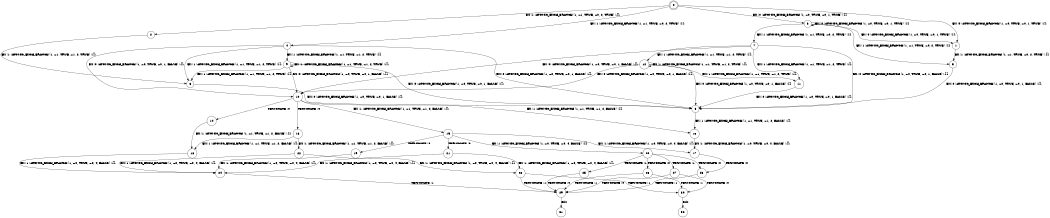 digraph BCG {
size = "7, 10.5";
center = TRUE;
node [shape = circle];
0 [peripheries = 2];
0 -> 1 [label = "EX !0 !ATOMIC_EXCH_BRANCH (1, +0, TRUE, +0, 1, TRUE) !{}"];
0 -> 2 [label = "EX !1 !ATOMIC_EXCH_BRANCH (1, +1, TRUE, +0, 2, TRUE) !{}"];
0 -> 3 [label = "EX !0 !ATOMIC_EXCH_BRANCH (1, +0, TRUE, +0, 1, TRUE) !{}"];
0 -> 4 [label = "EX !1 !ATOMIC_EXCH_BRANCH (1, +1, TRUE, +0, 2, TRUE) !{}"];
1 -> 5 [label = "EX !1 !ATOMIC_EXCH_BRANCH (1, +1, TRUE, +0, 2, TRUE) !{}"];
2 -> 6 [label = "EX !1 !ATOMIC_EXCH_BRANCH (1, +1, TRUE, +1, 2, TRUE) !{}"];
3 -> 1 [label = "EX !0 !ATOMIC_EXCH_BRANCH (1, +0, TRUE, +0, 1, TRUE) !{}"];
3 -> 5 [label = "EX !1 !ATOMIC_EXCH_BRANCH (1, +1, TRUE, +0, 2, TRUE) !{}"];
3 -> 3 [label = "EX !0 !ATOMIC_EXCH_BRANCH (1, +0, TRUE, +0, 1, TRUE) !{}"];
3 -> 7 [label = "EX !1 !ATOMIC_EXCH_BRANCH (1, +1, TRUE, +0, 2, TRUE) !{}"];
4 -> 6 [label = "EX !1 !ATOMIC_EXCH_BRANCH (1, +1, TRUE, +1, 2, TRUE) !{}"];
4 -> 8 [label = "EX !0 !ATOMIC_EXCH_BRANCH (1, +0, TRUE, +0, 1, FALSE) !{}"];
4 -> 9 [label = "EX !1 !ATOMIC_EXCH_BRANCH (1, +1, TRUE, +1, 2, TRUE) !{}"];
4 -> 10 [label = "EX !0 !ATOMIC_EXCH_BRANCH (1, +0, TRUE, +0, 1, FALSE) !{}"];
5 -> 8 [label = "EX !0 !ATOMIC_EXCH_BRANCH (1, +0, TRUE, +0, 1, FALSE) !{}"];
6 -> 8 [label = "EX !0 !ATOMIC_EXCH_BRANCH (1, +0, TRUE, +0, 1, FALSE) !{}"];
7 -> 8 [label = "EX !0 !ATOMIC_EXCH_BRANCH (1, +0, TRUE, +0, 1, FALSE) !{}"];
7 -> 11 [label = "EX !1 !ATOMIC_EXCH_BRANCH (1, +1, TRUE, +1, 2, TRUE) !{}"];
7 -> 10 [label = "EX !0 !ATOMIC_EXCH_BRANCH (1, +0, TRUE, +0, 1, FALSE) !{}"];
7 -> 12 [label = "EX !1 !ATOMIC_EXCH_BRANCH (1, +1, TRUE, +1, 2, TRUE) !{}"];
8 -> 13 [label = "EX !1 !ATOMIC_EXCH_BRANCH (1, +1, TRUE, +1, 2, FALSE) !{}"];
9 -> 6 [label = "EX !1 !ATOMIC_EXCH_BRANCH (1, +1, TRUE, +1, 2, TRUE) !{}"];
9 -> 8 [label = "EX !0 !ATOMIC_EXCH_BRANCH (1, +0, TRUE, +0, 1, FALSE) !{}"];
9 -> 9 [label = "EX !1 !ATOMIC_EXCH_BRANCH (1, +1, TRUE, +1, 2, TRUE) !{}"];
9 -> 10 [label = "EX !0 !ATOMIC_EXCH_BRANCH (1, +0, TRUE, +0, 1, FALSE) !{}"];
10 -> 13 [label = "EX !1 !ATOMIC_EXCH_BRANCH (1, +1, TRUE, +1, 2, FALSE) !{}"];
10 -> 14 [label = "TERMINATE !0"];
10 -> 15 [label = "EX !1 !ATOMIC_EXCH_BRANCH (1, +1, TRUE, +1, 2, FALSE) !{}"];
10 -> 16 [label = "TERMINATE !0"];
11 -> 8 [label = "EX !0 !ATOMIC_EXCH_BRANCH (1, +0, TRUE, +0, 1, FALSE) !{}"];
12 -> 8 [label = "EX !0 !ATOMIC_EXCH_BRANCH (1, +0, TRUE, +0, 1, FALSE) !{}"];
12 -> 11 [label = "EX !1 !ATOMIC_EXCH_BRANCH (1, +1, TRUE, +1, 2, TRUE) !{}"];
12 -> 10 [label = "EX !0 !ATOMIC_EXCH_BRANCH (1, +0, TRUE, +0, 1, FALSE) !{}"];
12 -> 12 [label = "EX !1 !ATOMIC_EXCH_BRANCH (1, +1, TRUE, +1, 2, TRUE) !{}"];
13 -> 17 [label = "EX !1 !ATOMIC_EXCH_BRANCH (1, +0, TRUE, +0, 4, FALSE) !{}"];
14 -> 18 [label = "EX !1 !ATOMIC_EXCH_BRANCH (1, +1, TRUE, +1, 2, FALSE) !{}"];
15 -> 17 [label = "EX !1 !ATOMIC_EXCH_BRANCH (1, +0, TRUE, +0, 4, FALSE) !{}"];
15 -> 19 [label = "TERMINATE !0"];
15 -> 20 [label = "EX !1 !ATOMIC_EXCH_BRANCH (1, +0, TRUE, +0, 4, FALSE) !{}"];
15 -> 21 [label = "TERMINATE !0"];
16 -> 18 [label = "EX !1 !ATOMIC_EXCH_BRANCH (1, +1, TRUE, +1, 2, FALSE) !{}"];
16 -> 22 [label = "EX !1 !ATOMIC_EXCH_BRANCH (1, +1, TRUE, +1, 2, FALSE) !{}"];
17 -> 23 [label = "TERMINATE !0"];
18 -> 24 [label = "EX !1 !ATOMIC_EXCH_BRANCH (1, +0, TRUE, +0, 4, FALSE) !{}"];
19 -> 24 [label = "EX !1 !ATOMIC_EXCH_BRANCH (1, +0, TRUE, +0, 4, FALSE) !{}"];
20 -> 23 [label = "TERMINATE !0"];
20 -> 25 [label = "TERMINATE !1"];
20 -> 26 [label = "TERMINATE !0"];
20 -> 27 [label = "TERMINATE !1"];
21 -> 24 [label = "EX !1 !ATOMIC_EXCH_BRANCH (1, +0, TRUE, +0, 4, FALSE) !{}"];
21 -> 28 [label = "EX !1 !ATOMIC_EXCH_BRANCH (1, +0, TRUE, +0, 4, FALSE) !{}"];
22 -> 24 [label = "EX !1 !ATOMIC_EXCH_BRANCH (1, +0, TRUE, +0, 4, FALSE) !{}"];
22 -> 28 [label = "EX !1 !ATOMIC_EXCH_BRANCH (1, +0, TRUE, +0, 4, FALSE) !{}"];
23 -> 29 [label = "TERMINATE !1"];
24 -> 29 [label = "TERMINATE !1"];
25 -> 29 [label = "TERMINATE !0"];
26 -> 29 [label = "TERMINATE !1"];
26 -> 30 [label = "TERMINATE !1"];
27 -> 29 [label = "TERMINATE !0"];
27 -> 30 [label = "TERMINATE !0"];
28 -> 29 [label = "TERMINATE !1"];
28 -> 30 [label = "TERMINATE !1"];
29 -> 31 [label = "exit"];
30 -> 32 [label = "exit"];
}
